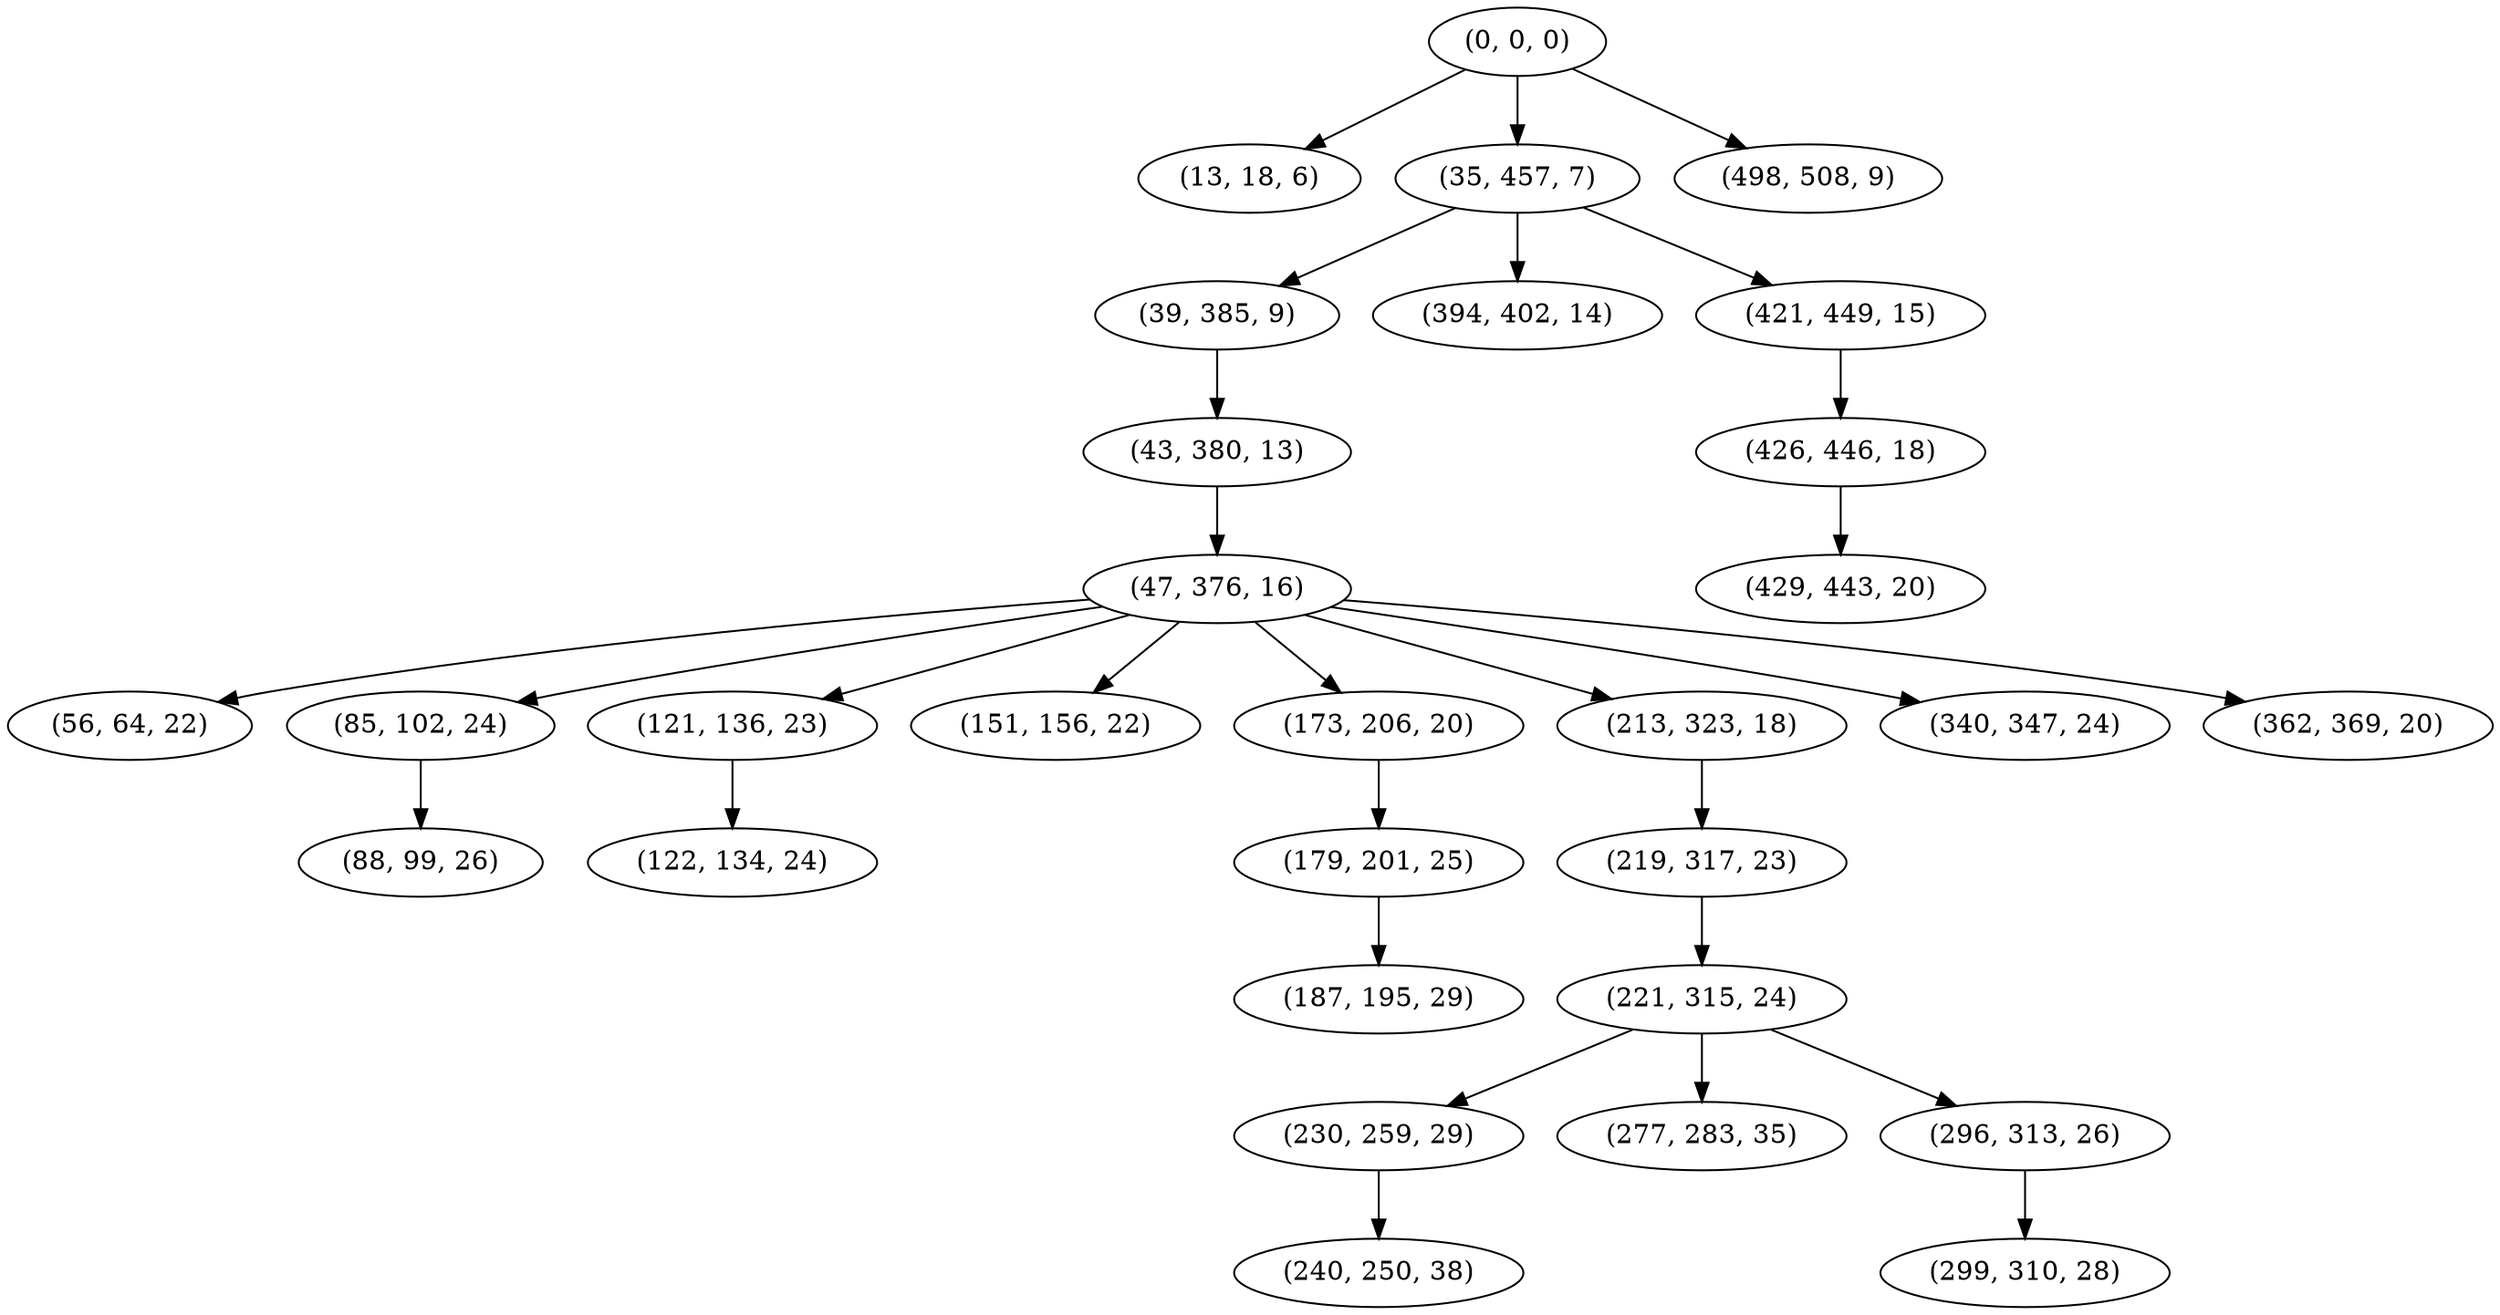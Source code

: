digraph tree {
    "(0, 0, 0)";
    "(13, 18, 6)";
    "(35, 457, 7)";
    "(39, 385, 9)";
    "(43, 380, 13)";
    "(47, 376, 16)";
    "(56, 64, 22)";
    "(85, 102, 24)";
    "(88, 99, 26)";
    "(121, 136, 23)";
    "(122, 134, 24)";
    "(151, 156, 22)";
    "(173, 206, 20)";
    "(179, 201, 25)";
    "(187, 195, 29)";
    "(213, 323, 18)";
    "(219, 317, 23)";
    "(221, 315, 24)";
    "(230, 259, 29)";
    "(240, 250, 38)";
    "(277, 283, 35)";
    "(296, 313, 26)";
    "(299, 310, 28)";
    "(340, 347, 24)";
    "(362, 369, 20)";
    "(394, 402, 14)";
    "(421, 449, 15)";
    "(426, 446, 18)";
    "(429, 443, 20)";
    "(498, 508, 9)";
    "(0, 0, 0)" -> "(13, 18, 6)";
    "(0, 0, 0)" -> "(35, 457, 7)";
    "(0, 0, 0)" -> "(498, 508, 9)";
    "(35, 457, 7)" -> "(39, 385, 9)";
    "(35, 457, 7)" -> "(394, 402, 14)";
    "(35, 457, 7)" -> "(421, 449, 15)";
    "(39, 385, 9)" -> "(43, 380, 13)";
    "(43, 380, 13)" -> "(47, 376, 16)";
    "(47, 376, 16)" -> "(56, 64, 22)";
    "(47, 376, 16)" -> "(85, 102, 24)";
    "(47, 376, 16)" -> "(121, 136, 23)";
    "(47, 376, 16)" -> "(151, 156, 22)";
    "(47, 376, 16)" -> "(173, 206, 20)";
    "(47, 376, 16)" -> "(213, 323, 18)";
    "(47, 376, 16)" -> "(340, 347, 24)";
    "(47, 376, 16)" -> "(362, 369, 20)";
    "(85, 102, 24)" -> "(88, 99, 26)";
    "(121, 136, 23)" -> "(122, 134, 24)";
    "(173, 206, 20)" -> "(179, 201, 25)";
    "(179, 201, 25)" -> "(187, 195, 29)";
    "(213, 323, 18)" -> "(219, 317, 23)";
    "(219, 317, 23)" -> "(221, 315, 24)";
    "(221, 315, 24)" -> "(230, 259, 29)";
    "(221, 315, 24)" -> "(277, 283, 35)";
    "(221, 315, 24)" -> "(296, 313, 26)";
    "(230, 259, 29)" -> "(240, 250, 38)";
    "(296, 313, 26)" -> "(299, 310, 28)";
    "(421, 449, 15)" -> "(426, 446, 18)";
    "(426, 446, 18)" -> "(429, 443, 20)";
}
